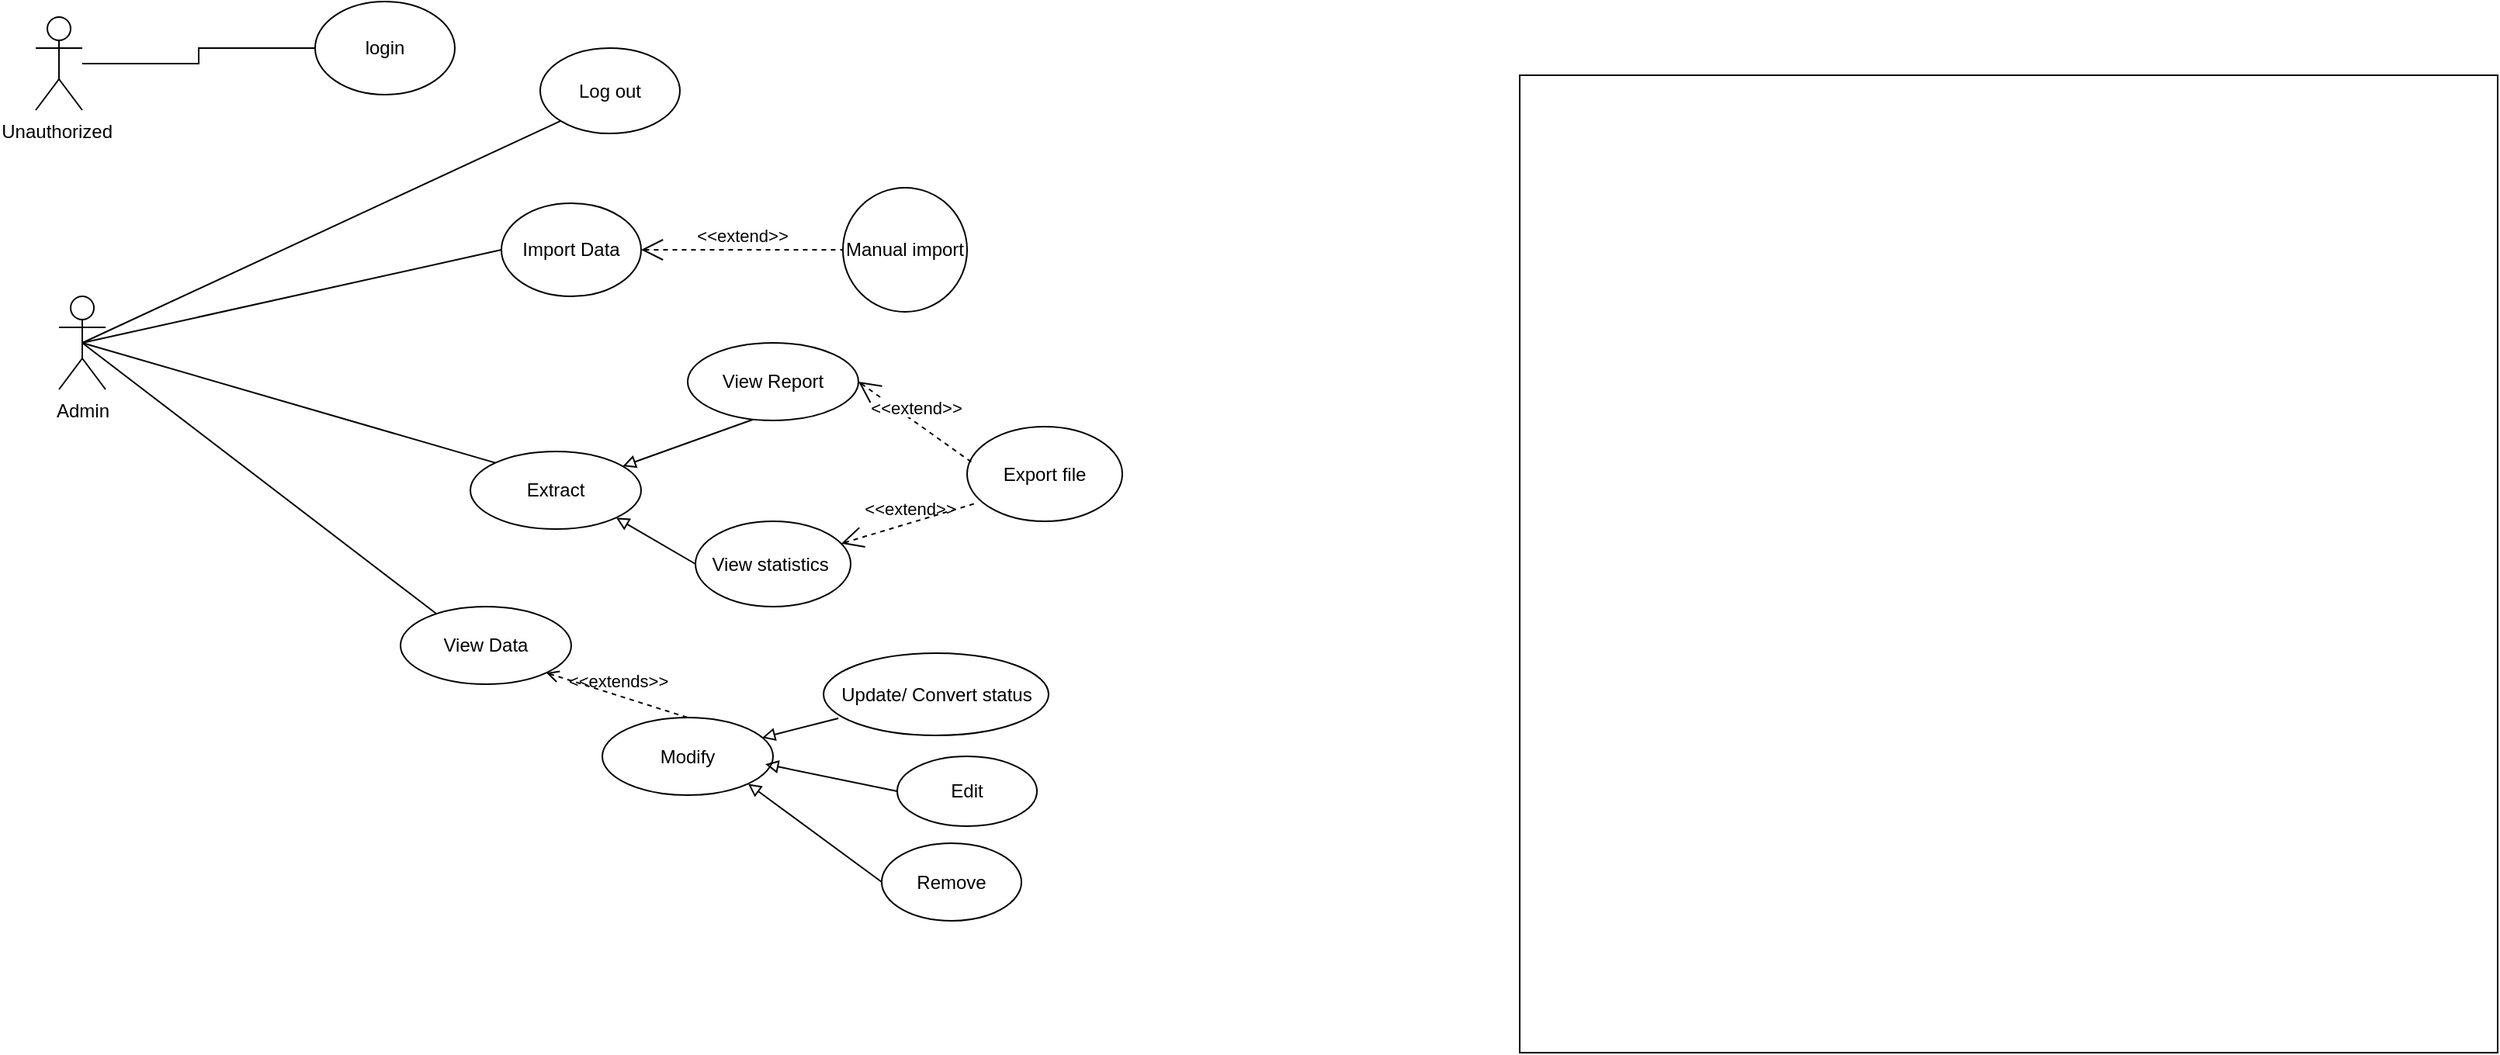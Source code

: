<mxfile version="10.6.9" type="github"><diagram id="Ek8C_esb2BmLfCv7Do-d" name="Page-1"><mxGraphModel dx="840" dy="496" grid="1" gridSize="10" guides="1" tooltips="1" connect="1" arrows="1" fold="1" page="1" pageScale="1" pageWidth="850" pageHeight="1100" math="0" shadow="0"><root><mxCell id="0"/><mxCell id="1" parent="0"/><mxCell id="aOBEt4jh8NltVSRl6gsb-1" value="" style="whiteSpace=wrap;html=1;aspect=fixed;" parent="1" vertex="1"><mxGeometry x="991" y="167.5" width="630" height="630" as="geometry"/></mxCell><mxCell id="aOBEt4jh8NltVSRl6gsb-2" value="Unauthorized&amp;nbsp;" style="shape=umlActor;verticalLabelPosition=bottom;labelBackgroundColor=#ffffff;verticalAlign=top;html=1;outlineConnect=0;" parent="1" vertex="1"><mxGeometry x="35" y="130" width="30" height="60" as="geometry"/></mxCell><mxCell id="aOBEt4jh8NltVSRl6gsb-22" style="edgeStyle=orthogonalEdgeStyle;rounded=0;orthogonalLoop=1;jettySize=auto;html=1;exitX=0;exitY=0.5;exitDx=0;exitDy=0;endArrow=none;endFill=0;" parent="1" source="aOBEt4jh8NltVSRl6gsb-5" target="aOBEt4jh8NltVSRl6gsb-2" edge="1"><mxGeometry relative="1" as="geometry"/></mxCell><mxCell id="aOBEt4jh8NltVSRl6gsb-5" value="login" style="ellipse;whiteSpace=wrap;html=1;" parent="1" vertex="1"><mxGeometry x="215" y="120" width="90" height="60" as="geometry"/></mxCell><mxCell id="aOBEt4jh8NltVSRl6gsb-39" style="rounded=0;orthogonalLoop=1;jettySize=auto;html=1;exitX=0.5;exitY=0.5;exitDx=0;exitDy=0;exitPerimeter=0;entryX=0;entryY=0.5;entryDx=0;entryDy=0;endArrow=none;endFill=0;" parent="1" source="aOBEt4jh8NltVSRl6gsb-12" target="aOBEt4jh8NltVSRl6gsb-24" edge="1"><mxGeometry relative="1" as="geometry"/></mxCell><mxCell id="aOBEt4jh8NltVSRl6gsb-100" style="edgeStyle=none;rounded=0;orthogonalLoop=1;jettySize=auto;html=1;exitX=0.5;exitY=0.5;exitDx=0;exitDy=0;exitPerimeter=0;entryX=0.227;entryY=0.12;entryDx=0;entryDy=0;entryPerimeter=0;endArrow=none;endFill=0;" parent="1" source="aOBEt4jh8NltVSRl6gsb-12" target="aOBEt4jh8NltVSRl6gsb-96" edge="1"><mxGeometry relative="1" as="geometry"/></mxCell><mxCell id="aOBEt4jh8NltVSRl6gsb-12" value="Admin" style="shape=umlActor;verticalLabelPosition=bottom;labelBackgroundColor=#ffffff;verticalAlign=top;html=1;outlineConnect=0;" parent="1" vertex="1"><mxGeometry x="50" y="310" width="30" height="60" as="geometry"/></mxCell><mxCell id="aOBEt4jh8NltVSRl6gsb-47" style="edgeStyle=none;rounded=0;orthogonalLoop=1;jettySize=auto;html=1;exitX=0;exitY=1;exitDx=0;exitDy=0;entryX=0.5;entryY=0.5;entryDx=0;entryDy=0;entryPerimeter=0;endArrow=none;endFill=0;" parent="1" source="aOBEt4jh8NltVSRl6gsb-17" target="aOBEt4jh8NltVSRl6gsb-12" edge="1"><mxGeometry relative="1" as="geometry"/></mxCell><mxCell id="aOBEt4jh8NltVSRl6gsb-17" value="Log out" style="ellipse;whiteSpace=wrap;html=1;" parent="1" vertex="1"><mxGeometry x="360" y="150" width="90" height="55" as="geometry"/></mxCell><mxCell id="aOBEt4jh8NltVSRl6gsb-24" value="Import Data" style="ellipse;whiteSpace=wrap;html=1;" parent="1" vertex="1"><mxGeometry x="335" y="250" width="90" height="60" as="geometry"/></mxCell><mxCell id="aOBEt4jh8NltVSRl6gsb-51" style="edgeStyle=none;rounded=0;orthogonalLoop=1;jettySize=auto;html=1;exitX=0;exitY=0;exitDx=0;exitDy=0;entryX=0.5;entryY=0.5;entryDx=0;entryDy=0;entryPerimeter=0;endArrow=none;endFill=0;" parent="1" source="aOBEt4jh8NltVSRl6gsb-25" target="aOBEt4jh8NltVSRl6gsb-12" edge="1"><mxGeometry relative="1" as="geometry"/></mxCell><mxCell id="aOBEt4jh8NltVSRl6gsb-25" value="Extract" style="ellipse;whiteSpace=wrap;html=1;" parent="1" vertex="1"><mxGeometry x="315" y="410" width="110" height="50" as="geometry"/></mxCell><mxCell id="aOBEt4jh8NltVSRl6gsb-48" style="edgeStyle=none;rounded=0;orthogonalLoop=1;jettySize=auto;html=1;exitX=1;exitY=0.5;exitDx=0;exitDy=0;endArrow=block;endFill=0;" parent="1" source="aOBEt4jh8NltVSRl6gsb-27" target="aOBEt4jh8NltVSRl6gsb-25" edge="1"><mxGeometry relative="1" as="geometry"/></mxCell><mxCell id="aOBEt4jh8NltVSRl6gsb-27" value="View Report" style="ellipse;whiteSpace=wrap;html=1;" parent="1" vertex="1"><mxGeometry x="455" y="340" width="110" height="50" as="geometry"/></mxCell><mxCell id="aOBEt4jh8NltVSRl6gsb-50" style="edgeStyle=none;rounded=0;orthogonalLoop=1;jettySize=auto;html=1;exitX=0;exitY=0.5;exitDx=0;exitDy=0;endArrow=block;endFill=0;entryX=1;entryY=1;entryDx=0;entryDy=0;" parent="1" source="aOBEt4jh8NltVSRl6gsb-32" target="aOBEt4jh8NltVSRl6gsb-25" edge="1"><mxGeometry relative="1" as="geometry"><mxPoint x="370" y="467" as="targetPoint"/></mxGeometry></mxCell><mxCell id="aOBEt4jh8NltVSRl6gsb-32" value="View statistics&amp;nbsp;" style="ellipse;whiteSpace=wrap;html=1;" parent="1" vertex="1"><mxGeometry x="460" y="455" width="100" height="55" as="geometry"/></mxCell><mxCell id="aOBEt4jh8NltVSRl6gsb-54" value="Export file" style="ellipse;whiteSpace=wrap;html=1;" parent="1" vertex="1"><mxGeometry x="635" y="394" width="100" height="61" as="geometry"/></mxCell><mxCell id="aOBEt4jh8NltVSRl6gsb-74" value="&lt;span style=&quot;background-color: rgb(255 , 255 , 255)&quot;&gt;&amp;lt;&amp;lt;extend&amp;gt;&amp;gt;&lt;/span&gt;" style="edgeStyle=none;html=1;startArrow=open;endArrow=none;startSize=12;verticalAlign=bottom;dashed=1;labelBackgroundColor=none;exitX=1;exitY=0.5;exitDx=0;exitDy=0;entryX=0.03;entryY=0.377;entryDx=0;entryDy=0;entryPerimeter=0;" parent="1" source="aOBEt4jh8NltVSRl6gsb-27" target="aOBEt4jh8NltVSRl6gsb-54" edge="1"><mxGeometry width="160" relative="1" as="geometry"><mxPoint x="440" y="520" as="sourcePoint"/><mxPoint x="600" y="520" as="targetPoint"/></mxGeometry></mxCell><mxCell id="aOBEt4jh8NltVSRl6gsb-75" value="&amp;lt;&amp;lt;extend&amp;gt;&amp;gt;" style="edgeStyle=none;html=1;startArrow=open;endArrow=none;startSize=12;verticalAlign=bottom;dashed=1;labelBackgroundColor=none;entryX=0.07;entryY=0.803;entryDx=0;entryDy=0;entryPerimeter=0;" parent="1" source="aOBEt4jh8NltVSRl6gsb-32" target="aOBEt4jh8NltVSRl6gsb-54" edge="1"><mxGeometry width="160" relative="1" as="geometry"><mxPoint x="425" y="340" as="sourcePoint"/><mxPoint x="533" y="388" as="targetPoint"/></mxGeometry></mxCell><mxCell id="aOBEt4jh8NltVSRl6gsb-76" value="Modify" style="ellipse;whiteSpace=wrap;html=1;" parent="1" vertex="1"><mxGeometry x="400" y="581.5" width="110" height="50" as="geometry"/></mxCell><mxCell id="aOBEt4jh8NltVSRl6gsb-116" style="edgeStyle=none;rounded=0;orthogonalLoop=1;jettySize=auto;html=1;entryX=0.936;entryY=0.26;entryDx=0;entryDy=0;startArrow=none;startFill=0;endArrow=block;endFill=0;entryPerimeter=0;exitX=0.066;exitY=0.792;exitDx=0;exitDy=0;exitPerimeter=0;" parent="1" source="aOBEt4jh8NltVSRl6gsb-77" target="aOBEt4jh8NltVSRl6gsb-76" edge="1"><mxGeometry relative="1" as="geometry"><mxPoint x="550" y="567" as="sourcePoint"/></mxGeometry></mxCell><mxCell id="aOBEt4jh8NltVSRl6gsb-77" value="Update/ Convert status" style="ellipse;whiteSpace=wrap;html=1;" parent="1" vertex="1"><mxGeometry x="542.5" y="540" width="145" height="53" as="geometry"/></mxCell><mxCell id="aOBEt4jh8NltVSRl6gsb-117" style="edgeStyle=none;rounded=0;orthogonalLoop=1;jettySize=auto;html=1;exitX=0;exitY=0.5;exitDx=0;exitDy=0;startArrow=none;startFill=0;endArrow=block;endFill=0;entryX=0.955;entryY=0.6;entryDx=0;entryDy=0;entryPerimeter=0;" parent="1" source="aOBEt4jh8NltVSRl6gsb-78" target="aOBEt4jh8NltVSRl6gsb-76" edge="1"><mxGeometry relative="1" as="geometry"><mxPoint x="310" y="610" as="targetPoint"/></mxGeometry></mxCell><mxCell id="aOBEt4jh8NltVSRl6gsb-78" value="Edit" style="ellipse;whiteSpace=wrap;html=1;" parent="1" vertex="1"><mxGeometry x="590" y="606.5" width="90" height="45" as="geometry"/></mxCell><mxCell id="aOBEt4jh8NltVSRl6gsb-118" style="edgeStyle=none;rounded=0;orthogonalLoop=1;jettySize=auto;html=1;exitX=0;exitY=0.5;exitDx=0;exitDy=0;startArrow=none;startFill=0;endArrow=block;endFill=0;entryX=1;entryY=1;entryDx=0;entryDy=0;" parent="1" source="aOBEt4jh8NltVSRl6gsb-79" target="aOBEt4jh8NltVSRl6gsb-76" edge="1"><mxGeometry relative="1" as="geometry"><mxPoint x="520" y="655" as="targetPoint"/></mxGeometry></mxCell><mxCell id="aOBEt4jh8NltVSRl6gsb-79" value="Remove" style="ellipse;whiteSpace=wrap;html=1;" parent="1" vertex="1"><mxGeometry x="580" y="662.5" width="90" height="50" as="geometry"/></mxCell><mxCell id="aOBEt4jh8NltVSRl6gsb-96" value="View Data" style="ellipse;whiteSpace=wrap;html=1;" parent="1" vertex="1"><mxGeometry x="270" y="510" width="110" height="50" as="geometry"/></mxCell><mxCell id="aOBEt4jh8NltVSRl6gsb-99" value="&amp;lt;&amp;lt;extends&amp;gt;&amp;gt;" style="edgeStyle=none;html=1;endArrow=none;verticalAlign=bottom;labelBackgroundColor=none;entryX=0.5;entryY=0;entryDx=0;entryDy=0;exitX=1;exitY=1;exitDx=0;exitDy=0;startArrow=open;startFill=0;endFill=0;dashed=1;" parent="1" source="aOBEt4jh8NltVSRl6gsb-96" target="aOBEt4jh8NltVSRl6gsb-76" edge="1"><mxGeometry width="160" relative="1" as="geometry"><mxPoint x="130" y="560" as="sourcePoint"/><mxPoint x="290" y="560" as="targetPoint"/></mxGeometry></mxCell><mxCell id="EDnjHtNTNwPqmDfFhQ1T-1" value="Manual import&lt;br&gt;" style="ellipse;whiteSpace=wrap;html=1;aspect=fixed;" vertex="1" parent="1"><mxGeometry x="555" y="240" width="80" height="80" as="geometry"/></mxCell><mxCell id="EDnjHtNTNwPqmDfFhQ1T-4" value="&lt;span style=&quot;background-color: rgb(255 , 255 , 255)&quot;&gt;&amp;lt;&amp;lt;extend&amp;gt;&amp;gt;&lt;/span&gt;" style="edgeStyle=none;html=1;startArrow=open;endArrow=none;startSize=12;verticalAlign=bottom;dashed=1;labelBackgroundColor=none;exitX=1;exitY=0.5;exitDx=0;exitDy=0;entryX=0;entryY=0.5;entryDx=0;entryDy=0;" edge="1" parent="1" source="aOBEt4jh8NltVSRl6gsb-24" target="EDnjHtNTNwPqmDfFhQ1T-1"><mxGeometry width="160" relative="1" as="geometry"><mxPoint x="500" y="280" as="sourcePoint"/><mxPoint x="573" y="332" as="targetPoint"/></mxGeometry></mxCell></root></mxGraphModel></diagram></mxfile>